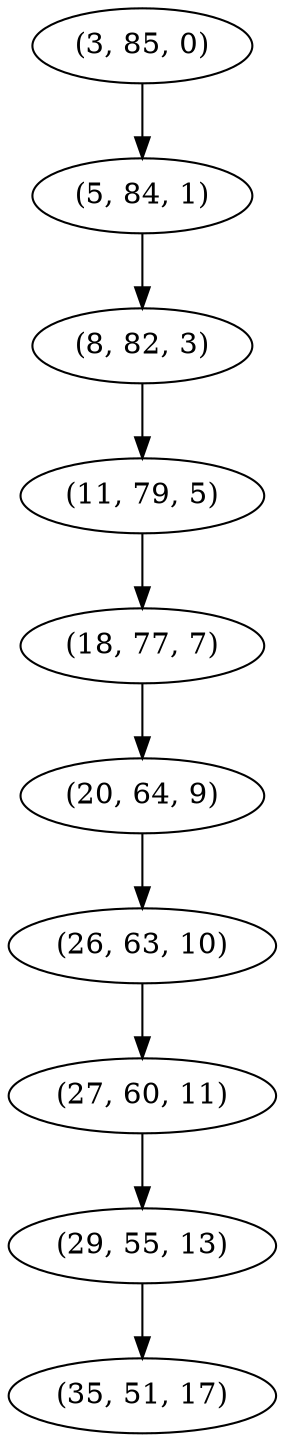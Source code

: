 digraph tree {
    "(3, 85, 0)";
    "(5, 84, 1)";
    "(8, 82, 3)";
    "(11, 79, 5)";
    "(18, 77, 7)";
    "(20, 64, 9)";
    "(26, 63, 10)";
    "(27, 60, 11)";
    "(29, 55, 13)";
    "(35, 51, 17)";
    "(3, 85, 0)" -> "(5, 84, 1)";
    "(5, 84, 1)" -> "(8, 82, 3)";
    "(8, 82, 3)" -> "(11, 79, 5)";
    "(11, 79, 5)" -> "(18, 77, 7)";
    "(18, 77, 7)" -> "(20, 64, 9)";
    "(20, 64, 9)" -> "(26, 63, 10)";
    "(26, 63, 10)" -> "(27, 60, 11)";
    "(27, 60, 11)" -> "(29, 55, 13)";
    "(29, 55, 13)" -> "(35, 51, 17)";
}

